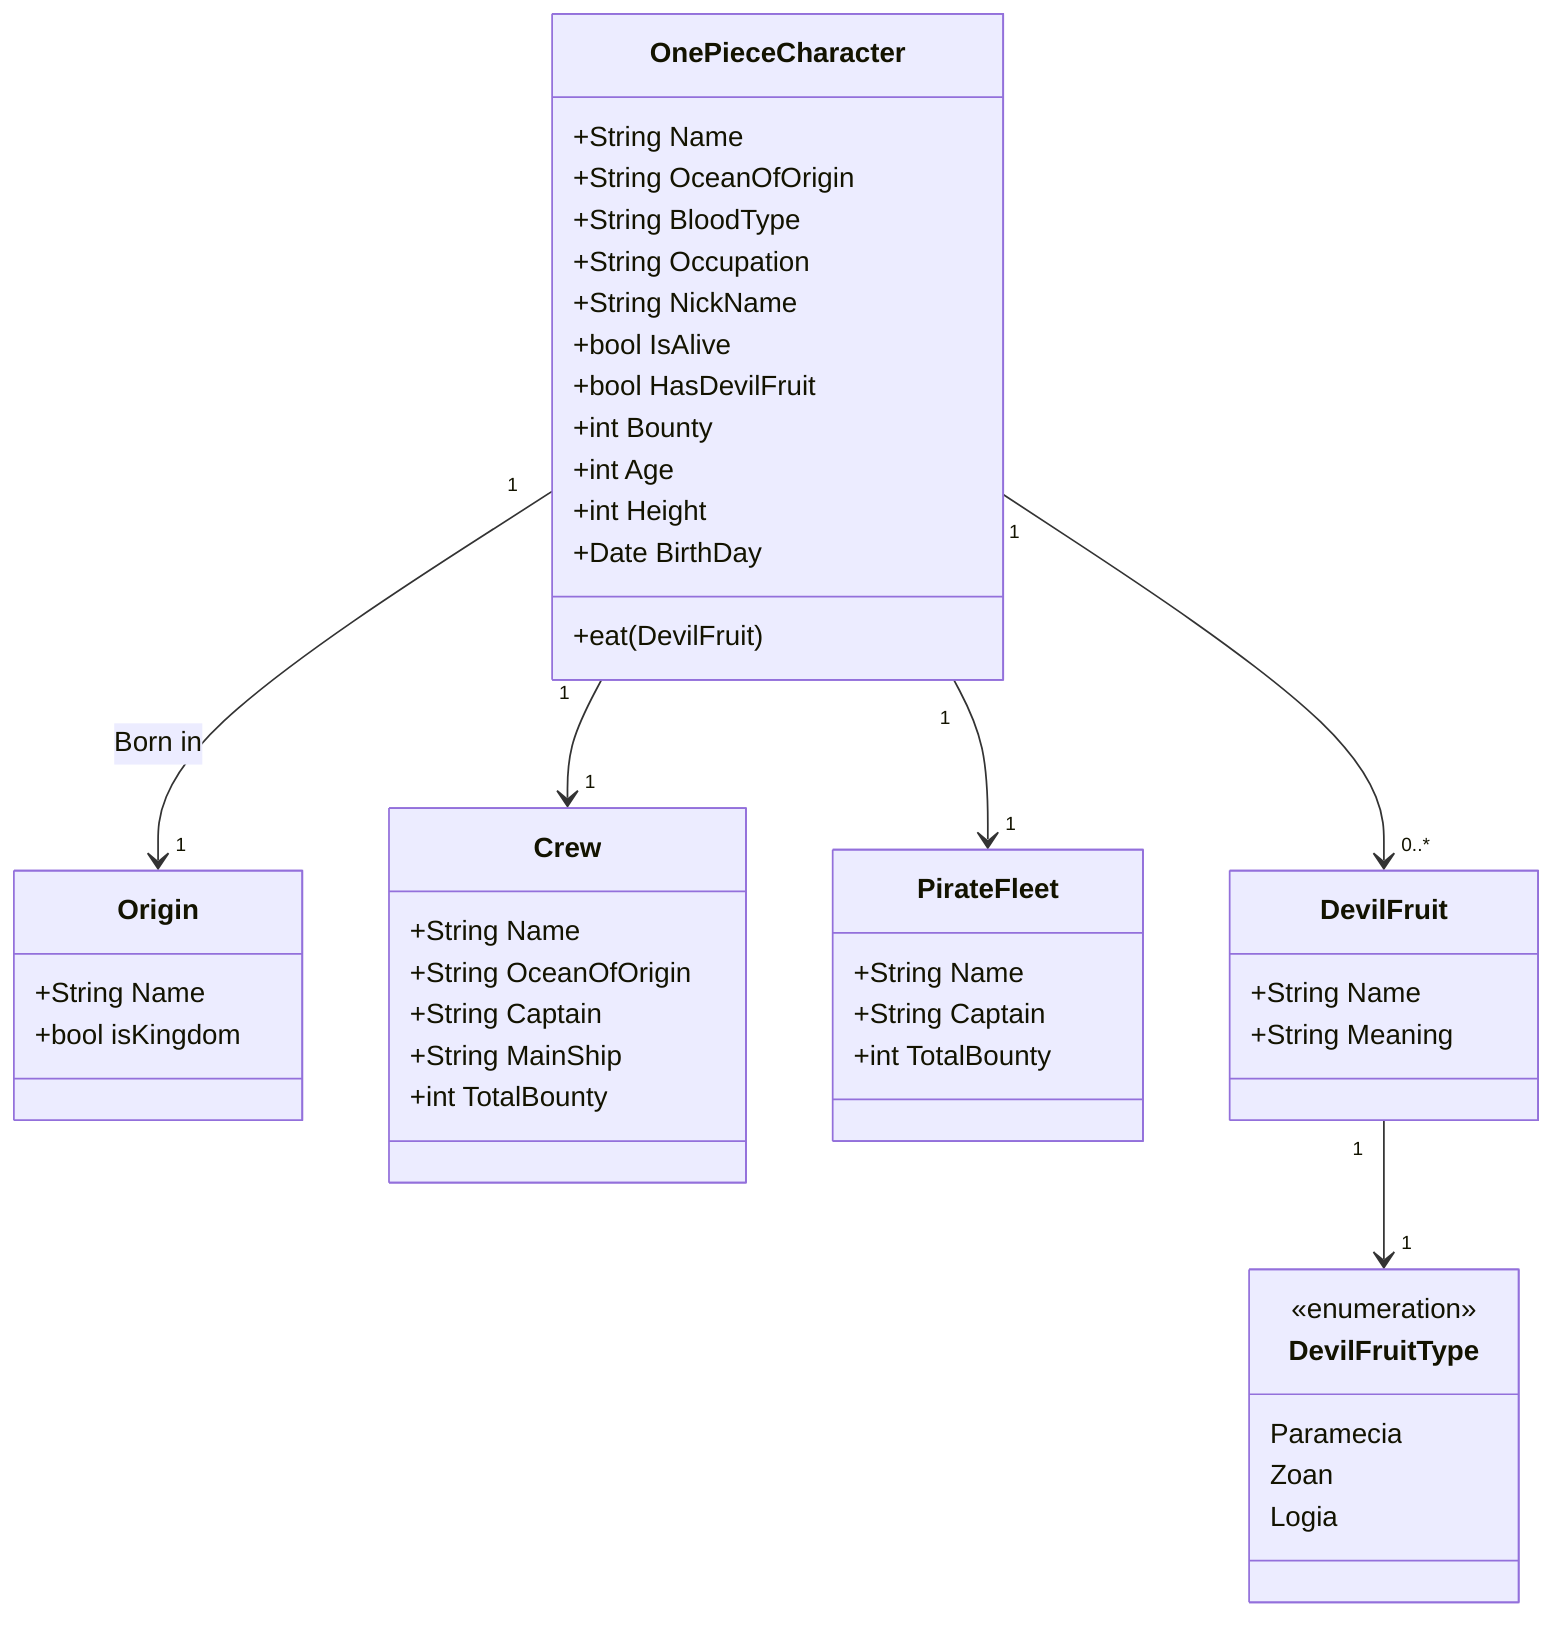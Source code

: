 classDiagram
    OnePieceCharacter  "1" --> "1" Origin:Born in 
    OnePieceCharacter "1" --> "1" Crew
    OnePieceCharacter "1" --> "1" PirateFleet
    OnePieceCharacter "1" --> "0..*" DevilFruit  
    DevilFruit "1" --> "1" DevilFruitType
    
    class OnePieceCharacter{
      +String Name
      +String OceanOfOrigin
      +String BloodType
      +String Occupation
      +String NickName
      +bool IsAlive
      +bool HasDevilFruit
      +int Bounty
      +int Age
      +int Height
      +Date BirthDay
      +eat(DevilFruit)
    }  

    class DevilFruit{
      +String Name
      +String Meaning           
    }  

    class DevilFruitType {
    <<enumeration>>
      Paramecia
      Zoan
      Logia
    }
    
    class Origin{
      +String Name      
      +bool isKingdom           
    }
        
    class Crew {
      +String Name
      +String OceanOfOrigin
      +String Captain
      +String MainShip
      +int TotalBounty
    }

    class PirateFleet {
    +String Name
    +String Captain
    +int TotalBounty
    }